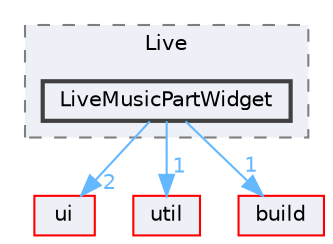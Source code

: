 digraph "LiveMusicPartWidget"
{
 // LATEX_PDF_SIZE
  bgcolor="transparent";
  edge [fontname=Helvetica,fontsize=10,labelfontname=Helvetica,labelfontsize=10];
  node [fontname=Helvetica,fontsize=10,shape=box,height=0.2,width=0.4];
  compound=true
  subgraph clusterdir_e29623dc5209c01c19fa67da8db51a5b {
    graph [ bgcolor="#edf0f7", pencolor="grey50", label="Live", fontname=Helvetica,fontsize=10 style="filled,dashed", URL="dir_e29623dc5209c01c19fa67da8db51a5b.html",tooltip=""]
  dir_39bbb252c302b355dca98e904763e4c4 [label="LiveMusicPartWidget", fillcolor="#edf0f7", color="grey25", style="filled,bold", URL="dir_39bbb252c302b355dca98e904763e4c4.html",tooltip=""];
  }
  dir_1788f8309b1a812dcb800a185471cf6c [label="ui", fillcolor="#edf0f7", color="red", style="filled", URL="dir_1788f8309b1a812dcb800a185471cf6c.html",tooltip=""];
  dir_23ec12649285f9fabf3a6b7380226c28 [label="util", fillcolor="#edf0f7", color="red", style="filled", URL="dir_23ec12649285f9fabf3a6b7380226c28.html",tooltip=""];
  dir_4fef79e7177ba769987a8da36c892c5f [label="build", fillcolor="#edf0f7", color="red", style="filled", URL="dir_4fef79e7177ba769987a8da36c892c5f.html",tooltip=""];
  dir_39bbb252c302b355dca98e904763e4c4->dir_1788f8309b1a812dcb800a185471cf6c [headlabel="2", labeldistance=1.5 headhref="dir_000190_000351.html" href="dir_000190_000351.html" color="steelblue1" fontcolor="steelblue1"];
  dir_39bbb252c302b355dca98e904763e4c4->dir_23ec12649285f9fabf3a6b7380226c28 [headlabel="1", labeldistance=1.5 headhref="dir_000190_000357.html" href="dir_000190_000357.html" color="steelblue1" fontcolor="steelblue1"];
  dir_39bbb252c302b355dca98e904763e4c4->dir_4fef79e7177ba769987a8da36c892c5f [headlabel="1", labeldistance=1.5 headhref="dir_000190_000041.html" href="dir_000190_000041.html" color="steelblue1" fontcolor="steelblue1"];
}
